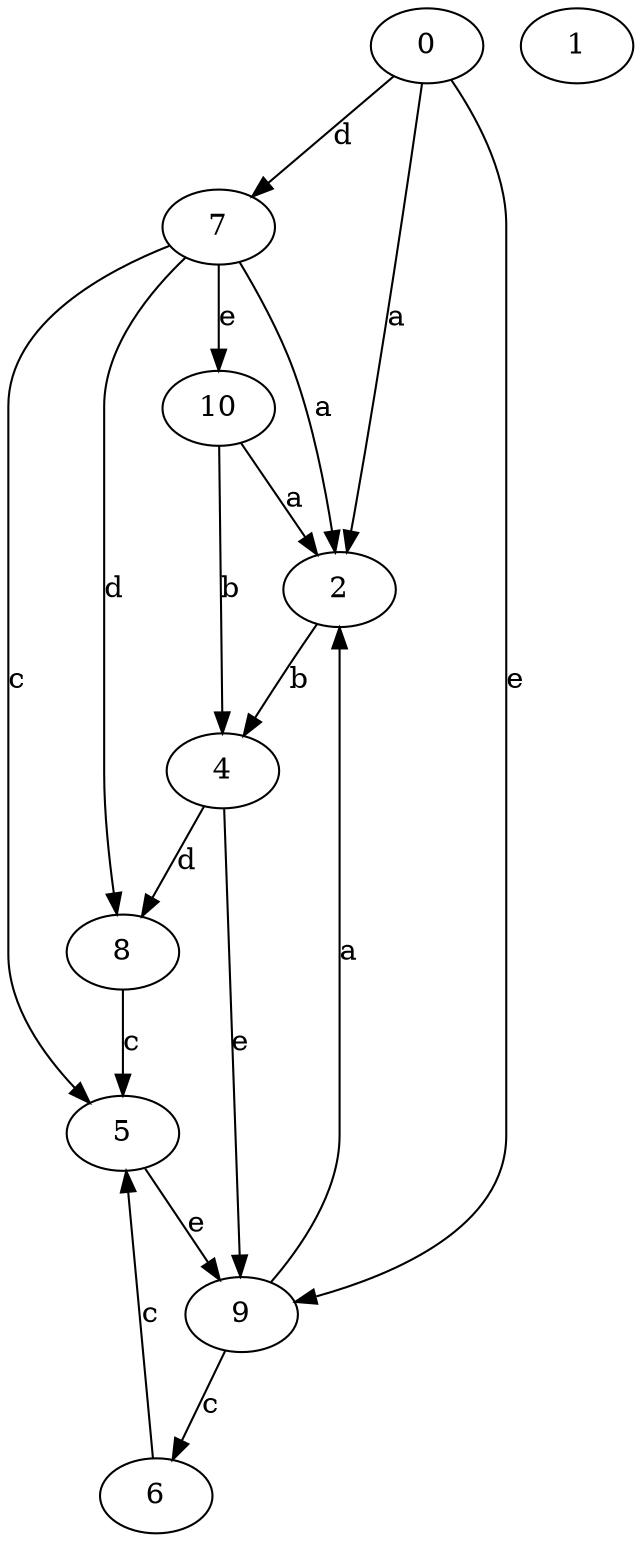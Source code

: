 strict digraph  {
2;
0;
4;
5;
6;
7;
8;
9;
10;
1;
2 -> 4  [label=b];
0 -> 2  [label=a];
0 -> 7  [label=d];
0 -> 9  [label=e];
4 -> 8  [label=d];
4 -> 9  [label=e];
5 -> 9  [label=e];
6 -> 5  [label=c];
7 -> 2  [label=a];
7 -> 5  [label=c];
7 -> 8  [label=d];
7 -> 10  [label=e];
8 -> 5  [label=c];
9 -> 2  [label=a];
9 -> 6  [label=c];
10 -> 2  [label=a];
10 -> 4  [label=b];
}
